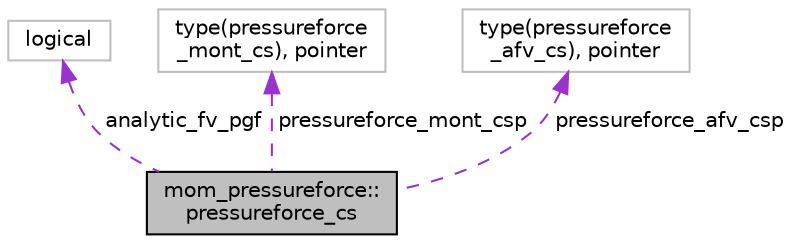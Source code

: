 digraph "mom_pressureforce::pressureforce_cs"
{
 // INTERACTIVE_SVG=YES
  edge [fontname="Helvetica",fontsize="10",labelfontname="Helvetica",labelfontsize="10"];
  node [fontname="Helvetica",fontsize="10",shape=record];
  Node1 [label="mom_pressureforce::\lpressureforce_cs",height=0.2,width=0.4,color="black", fillcolor="grey75", style="filled", fontcolor="black"];
  Node2 -> Node1 [dir="back",color="darkorchid3",fontsize="10",style="dashed",label=" analytic_fv_pgf" ,fontname="Helvetica"];
  Node2 [label="logical",height=0.2,width=0.4,color="grey75", fillcolor="white", style="filled"];
  Node3 -> Node1 [dir="back",color="darkorchid3",fontsize="10",style="dashed",label=" pressureforce_mont_csp" ,fontname="Helvetica"];
  Node3 [label="type(pressureforce\l_mont_cs), pointer",height=0.2,width=0.4,color="grey75", fillcolor="white", style="filled"];
  Node4 -> Node1 [dir="back",color="darkorchid3",fontsize="10",style="dashed",label=" pressureforce_afv_csp" ,fontname="Helvetica"];
  Node4 [label="type(pressureforce\l_afv_cs), pointer",height=0.2,width=0.4,color="grey75", fillcolor="white", style="filled"];
}

